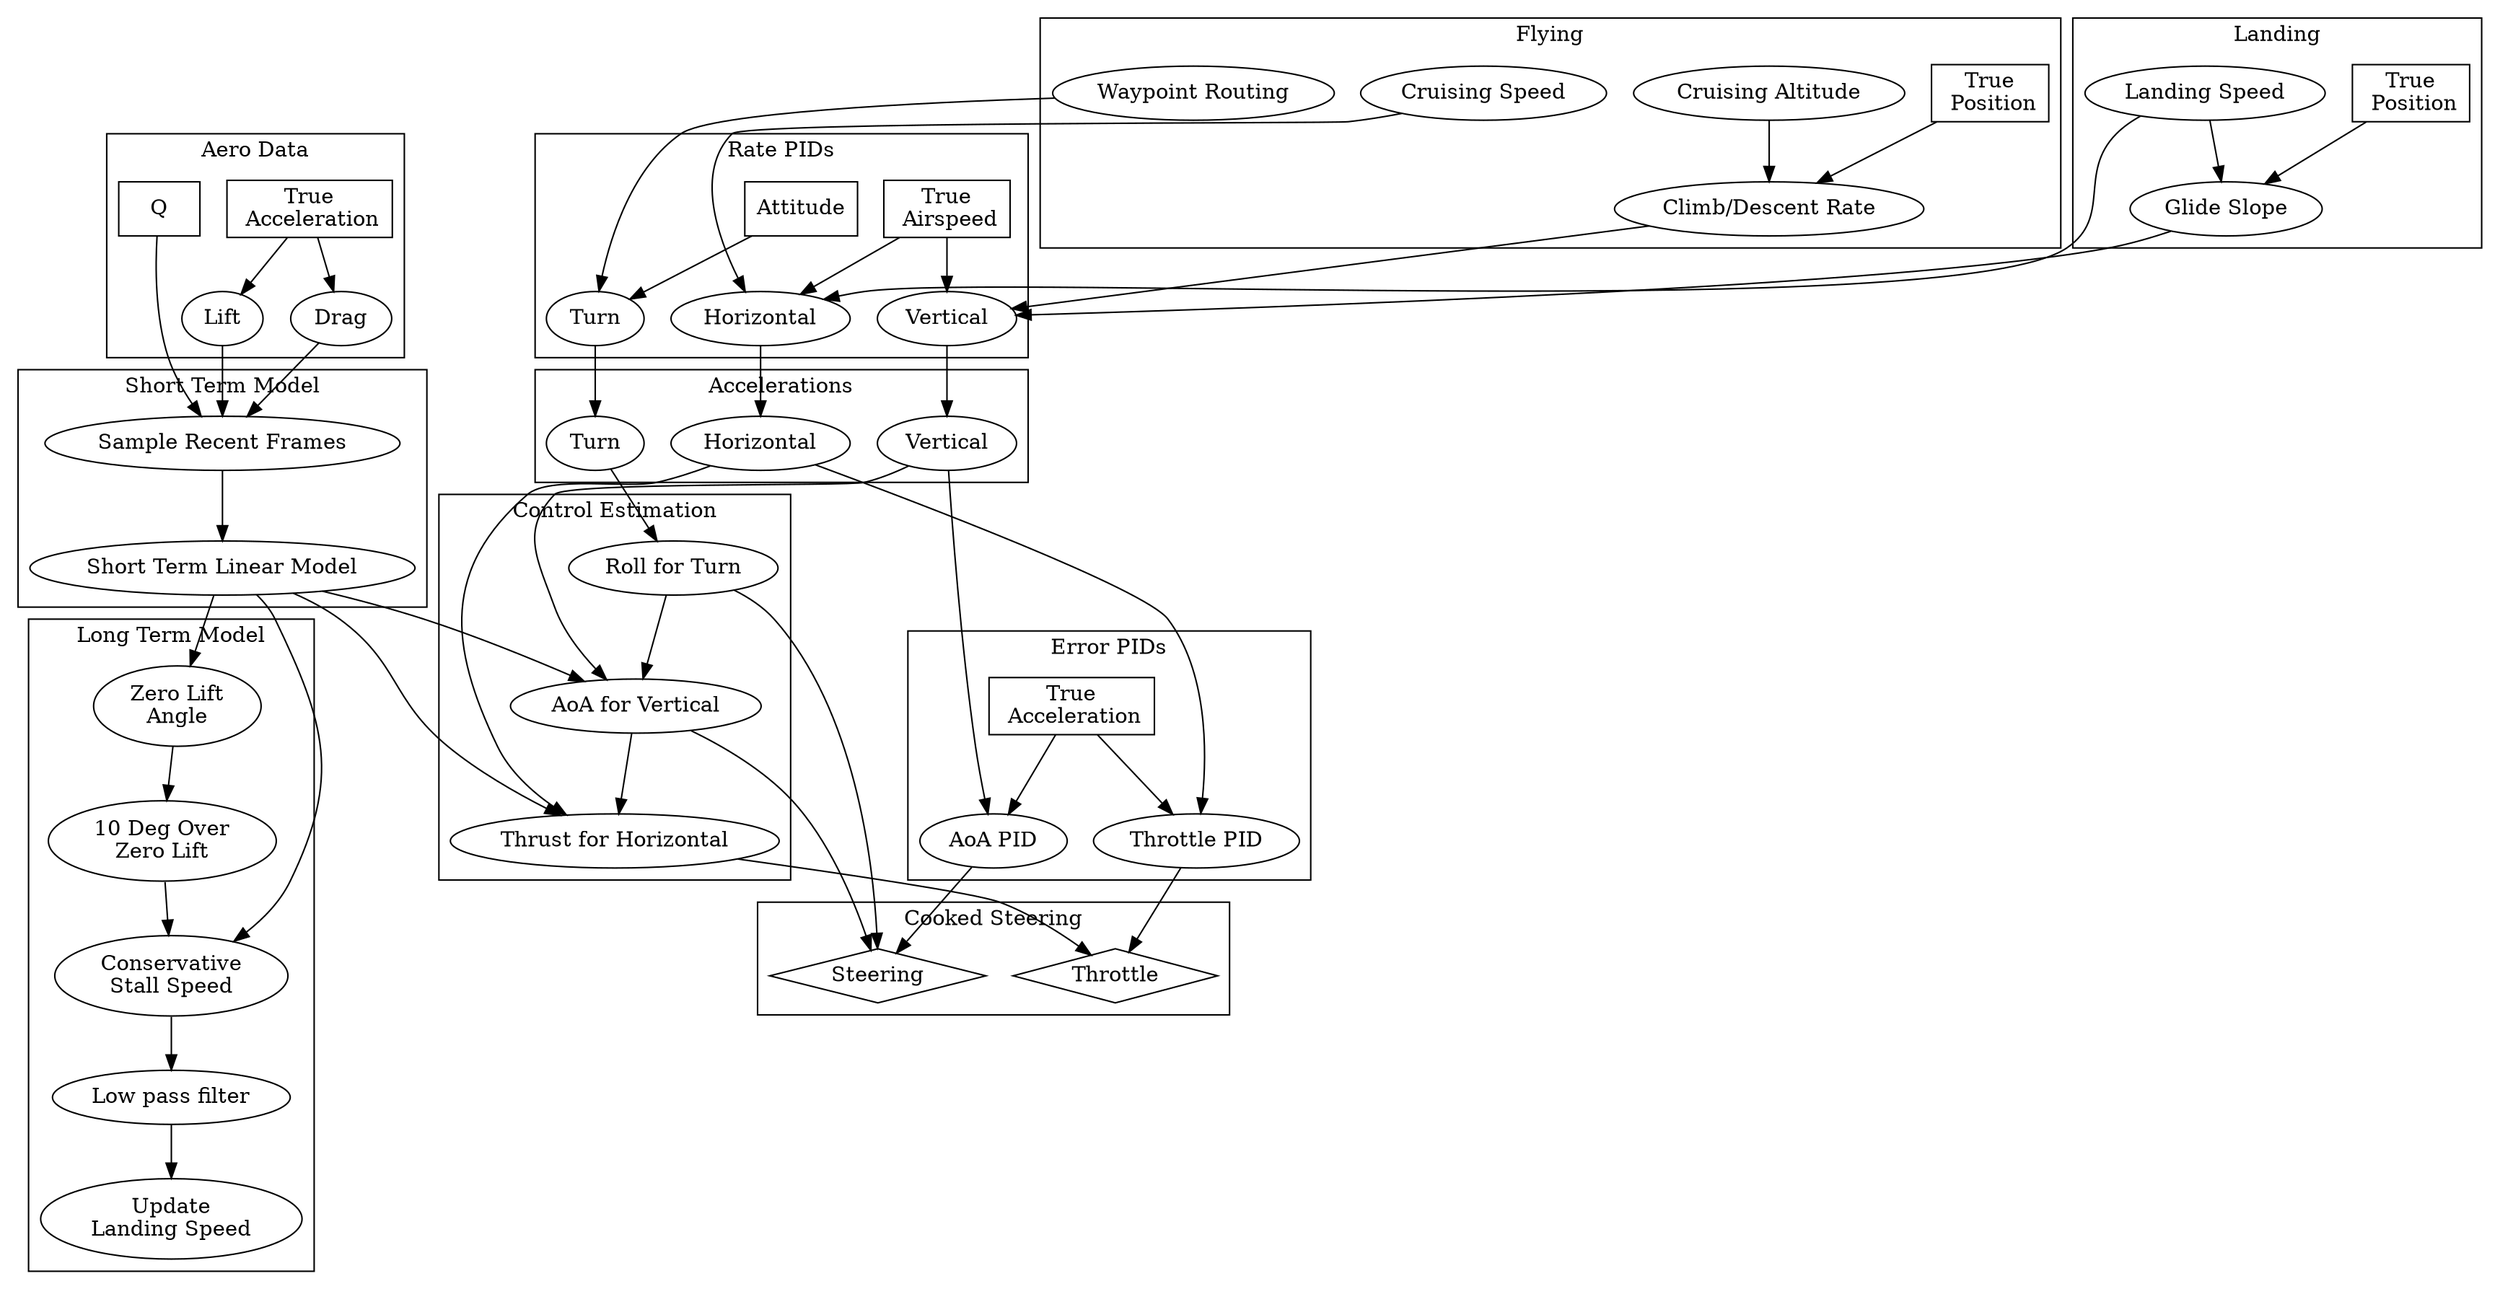 digraph {
    subgraph cluster_environment {
        label="Aero Data"
        Q[label="Q", shape="box"]
        accel1[label="True\n Acceleration", shape="box"]
        lift[label="Lift"]
        drag[label="Drag"]
        accel1 -> lift,drag
    }
    subgraph cluster_short {
        label="Short Term Model"
        samples[label="Sample Recent Frames"]
        short[label="Short Term Linear Model"]
        samples -> short
    }
    subgraph cluster_accels {
        label="Accelerations"
        haccel[label="Horizontal"]
        vaccel[label="Vertical"]
        taccel[label="Turn"]
    }
    subgraph cluster_rates {
        label="Rate PIDs"
        att[label="Attitude", shape="box"]
        vel[label="True\n Airspeed", shape="box"]
        hvel[label="Horizontal"]
        vvel[label="Vertical"]
        tvel[label="Turn"]
        vel -> hvel, vvel
    }
    subgraph cluster_stability {
        label="Control Estimation"
        roll[label="Roll for Turn"]
        aoa[label="AoA for Vertical"]
        thrust[label="Thrust for Horizontal"]
        roll -> aoa -> thrust
    }
    subgraph cluster_pids {
        label="Error PIDs"
        error_accel[label="True\n Acceleration", shape="box"]
        aoaPID[label="AoA PID"]
        throtPID[label="Throttle PID"]
        error_accel -> aoaPID, throtPID
    }
    subgraph cluster_cooked {
        label="Cooked Steering"
        steering[label="Steering", shape="diamond"]
        throttle[label="Throttle", shape="diamond"]
    }
    subgraph cluster_flying {
        label="Flying"
        fly_pos[label="True\n Position", shape="box"]
        fly_speed[label="Cruising Speed"]
        fly_alt[label="Cruising Altitude"]
        fly_climb[label="Climb/Descent Rate"]
        fly_waypoints[label="Waypoint Routing"]
        fly_pos, fly_alt -> fly_climb
    }
    subgraph cluster_landing {
        label="Landing"
        land_pos[label="True\n Position", shape="box"]
        land_speed[label="Landing Speed"]
        land_glideslope[label="Glide Slope"]
        land_pos, land_speed -> land_glideslope
    }
    subgraph cluster_long {
        label="Long Term Model"
        long_zero[label="Zero Lift\nAngle"]
        long_stall[label="10 Deg Over\nZero Lift"]
        long_speed[label="Conservative\nStall Speed"]
        long_lowpass[label="Low pass filter"]
        long_update_landing[label="Update\nLanding Speed"]
        long_zero -> long_stall -> long_speed
        long_speed -> long_lowpass -> long_update_landing
    }

    // model
    drag, lift, Q -> samples
    short -> aoa, thrust
    short -> long_zero, long_speed

    // control
    taccel -> roll
    vaccel -> aoa, aoaPID
    haccel -> thrust, throtPID
    roll, aoa, aoaPID -> steering
    thrust, throtPID -> throttle
    vvel -> vaccel
    hvel -> haccel
    tvel -> taccel

    // goals for flight
    fly_speed -> hvel
    fly_climb -> vvel
    fly_waypoints, att -> tvel

    // goals for landing
    land_glideslope -> vvel
    land_speed -> hvel
}